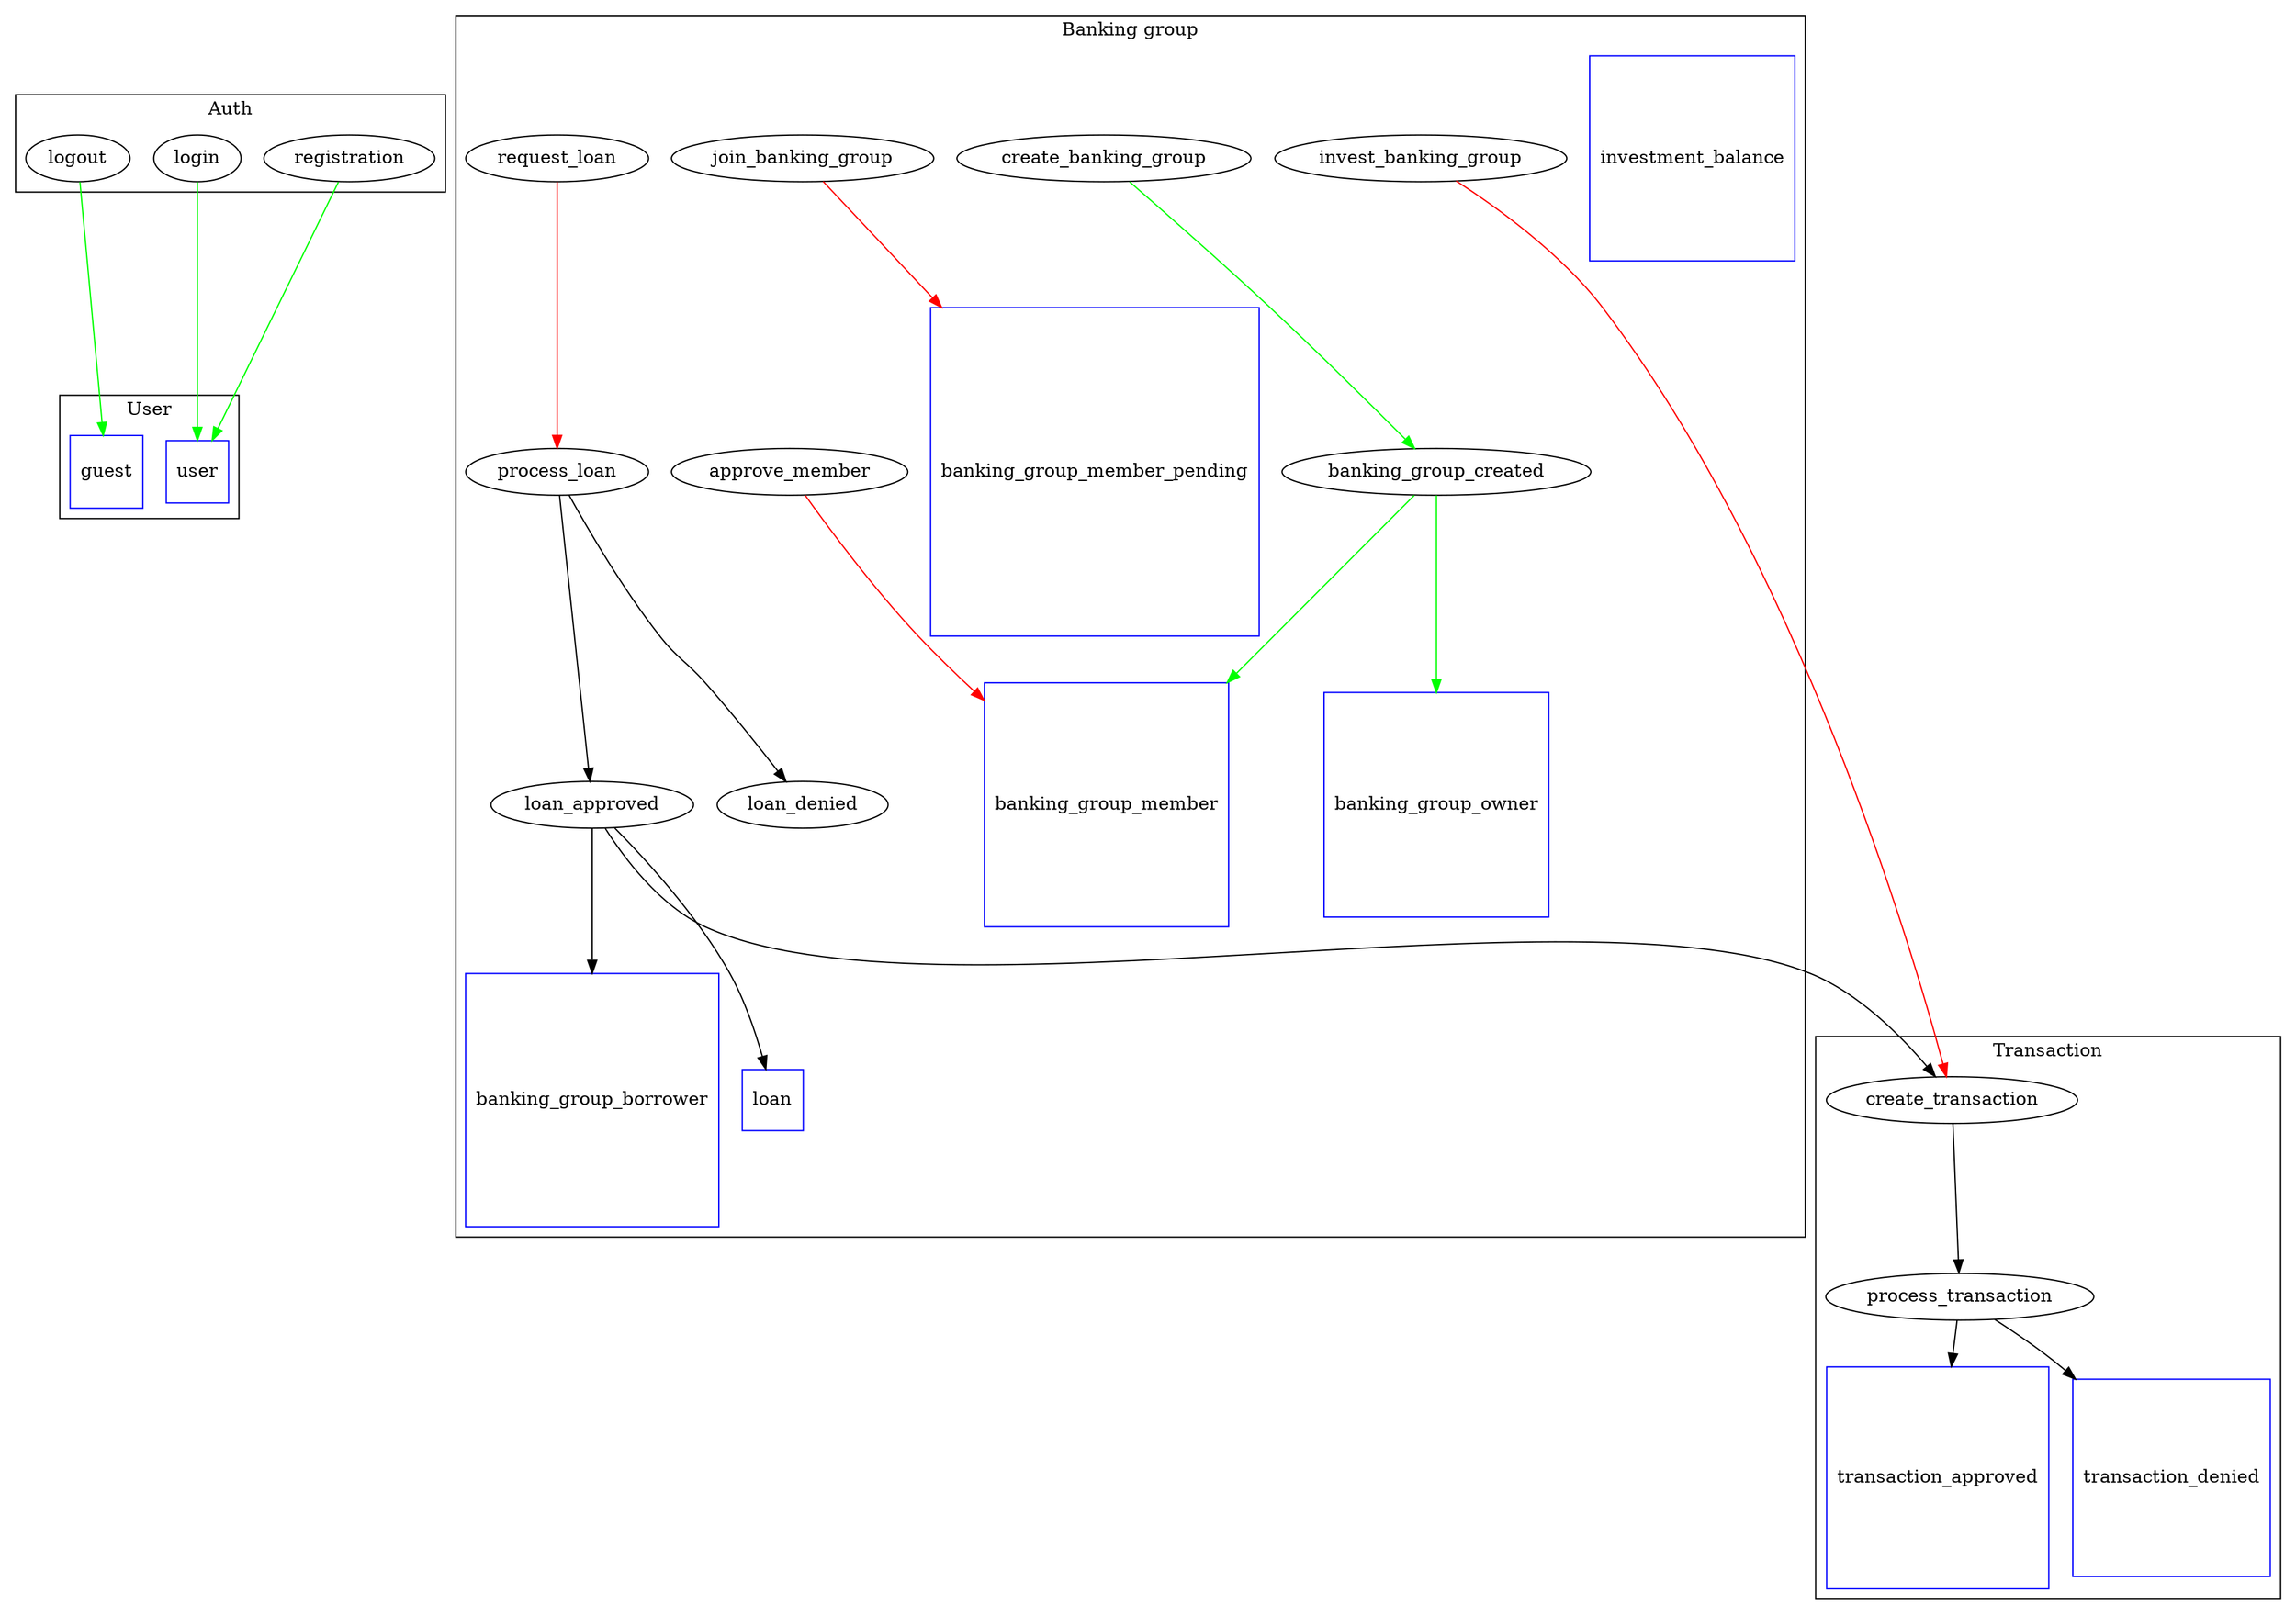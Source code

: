 digraph myvb {

  subgraph cluster_user {
    label="User";
    user [shape="square",color="blue"];
    guest [shape="square",color="blue"];
  }
  subgraph cluster_authentication {
    label="Auth";

    registration -> user [color="green"];
    login -> user [color="green"];
    logout -> guest [color="green"];
  }

  subgraph cluster_transaction {
    label="Transaction";
    transaction_approved [shape="square",color="blue"];
    transaction_denied [shape="square",color="blue"];

    create_transaction -> process_transaction; 
    process_transaction -> transaction_approved, transaction_denied;
  }

  subgraph cluster_banking_group {
    label="Banking group";
    banking_group_owner [shape="square",color="blue"];
    banking_group_member [shape="square",color="blue"];
    banking_group_borrower [shape="square",color="blue"];
    banking_group_member_pending [shape="square",color="blue"];
    investment_balance [shape="square",color="blue"];
    loan [shape="square",color="blue"];
    
    create_banking_group -> banking_group_created [color="green"];
    banking_group_created -> banking_group_owner [color="green"];
    banking_group_created -> banking_group_member [color="green"];

    join_banking_group -> banking_group_member_pending [color="red"];
    approve_member -> banking_group_member [color="red"];

    invest_banking_group -> create_transaction [color="red"];

    request_loan -> process_loan [color="red"];
    process_loan -> loan_approved -> create_transaction, banking_group_borrower, loan;
    process_loan -> loan_denied;
  }

  //guest -> registration [color="green"];
  //guest -> login [color="green"];

  //user -> create_banking_group [color="green"];
  //user -> join_banking_group [color="green"];

  //banking_group_member -> invest_banking_group;
  //banking_group_member -> request_loan;

}